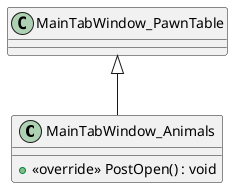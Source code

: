 @startuml
class MainTabWindow_Animals {
    + <<override>> PostOpen() : void
}
MainTabWindow_PawnTable <|-- MainTabWindow_Animals
@enduml
